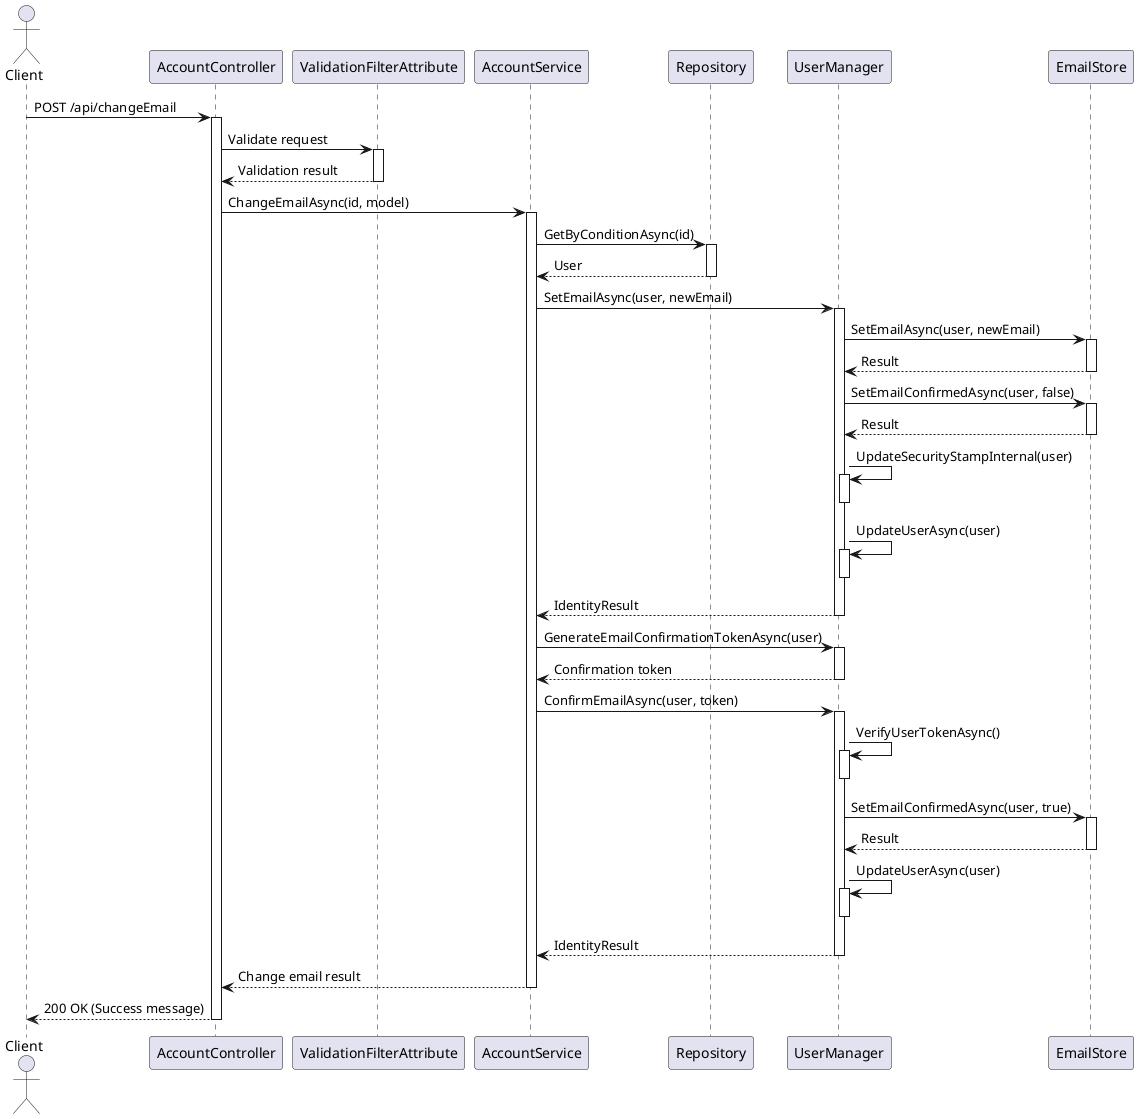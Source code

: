 @startuml Sequence Diagram

actor Client
participant "AccountController" as Controller
participant "ValidationFilterAttribute" as ValidationFilter
participant "AccountService" as AccountService
participant "Repository" as Repository
participant "UserManager" as UserManager
participant "EmailStore" as EmailStore

Client -> Controller : POST /api/changeEmail
activate Controller

Controller -> ValidationFilter : Validate request
activate ValidationFilter
ValidationFilter --> Controller : Validation result
deactivate ValidationFilter

Controller -> AccountService : ChangeEmailAsync(id, model)
activate AccountService

AccountService -> Repository : GetByConditionAsync(id)
activate Repository
Repository --> AccountService : User
deactivate Repository

AccountService -> UserManager : SetEmailAsync(user, newEmail)
activate UserManager

UserManager -> EmailStore : SetEmailAsync(user, newEmail)
activate EmailStore
EmailStore --> UserManager : Result
deactivate EmailStore

UserManager -> EmailStore : SetEmailConfirmedAsync(user, false)
activate EmailStore
EmailStore --> UserManager : Result
deactivate EmailStore

UserManager -> UserManager : UpdateSecurityStampInternal(user)
activate UserManager
deactivate UserManager

UserManager -> UserManager : UpdateUserAsync(user)
activate UserManager
deactivate UserManager

UserManager --> AccountService : IdentityResult
deactivate UserManager

AccountService -> UserManager : GenerateEmailConfirmationTokenAsync(user)
activate UserManager
UserManager --> AccountService : Confirmation token
deactivate UserManager

AccountService -> UserManager : ConfirmEmailAsync(user, token)
activate UserManager

UserManager -> UserManager : VerifyUserTokenAsync()
activate UserManager
deactivate UserManager

UserManager -> EmailStore : SetEmailConfirmedAsync(user, true)
activate EmailStore
EmailStore --> UserManager : Result
deactivate EmailStore

UserManager -> UserManager : UpdateUserAsync(user)
activate UserManager
deactivate UserManager

UserManager --> AccountService : IdentityResult
deactivate UserManager

AccountService --> Controller : Change email result
deactivate AccountService

Controller --> Client : 200 OK (Success message)
deactivate Controller

@enduml